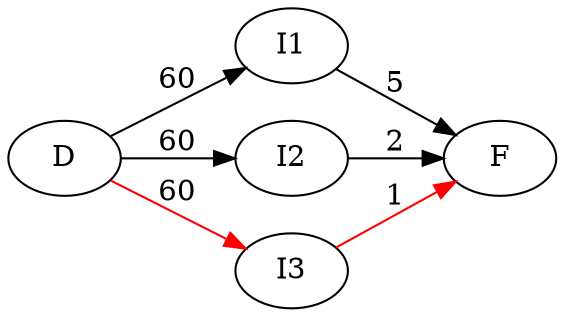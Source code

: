     digraph G{
   rankdir=LR
   D -> I1 [label="60"];
   D -> I2 [label="60"];
   D -> I3 [label="60" color="red"];
   I1 -> F [label="5"];
   I2 -> F [label="2"];
   I3 -> F [label="1" color="red"];
   }
